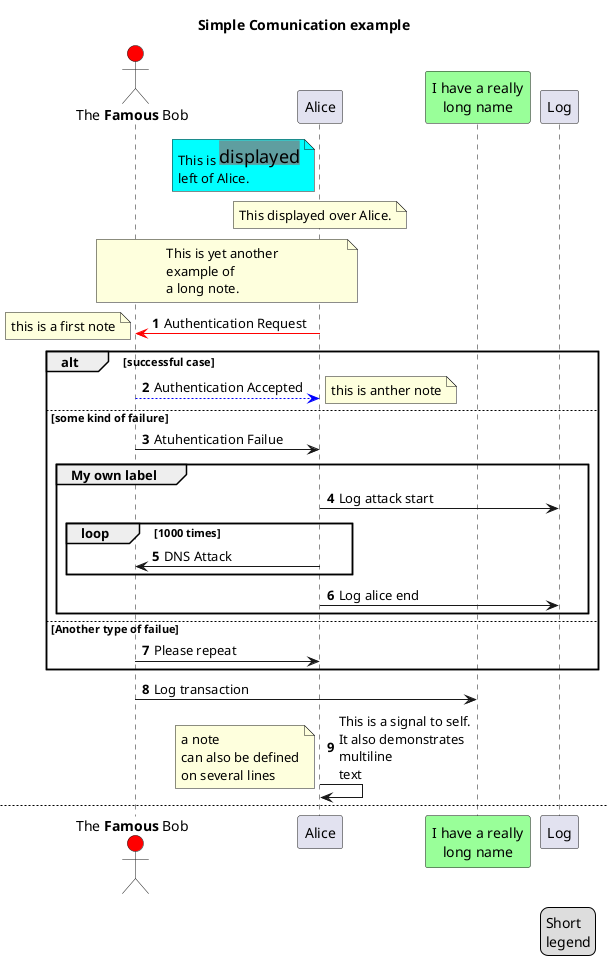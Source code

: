 @startuml Sequence
actor "The <b>Famous</b> Bob" as Bob #red

' The only defference between actor
' and participant is the drawing
participant Alice
note left of Alice #aqua
    This is <back:cadetblue><size:18>displayed</size></back>
    left of Alice.
end note
note over Alice: This displayed over Alice.
note over Bob, Alice
    This is yet another
    example of
    a long note.
end note
participant "I have a really\nlong name" as L #99ff99
/' You can also declare:
    participant L as "I have a really\nlong name" #99ff99
'/

title Simple Comunication example

autonumber
Alice -[#red]> Bob: Authentication Request
note left: this is a first note

alt successful case
    Bob -[#0000FF]-> Alice: Authentication Accepted
    note right: this is anther note
else some kind of failure
    Bob -> Alice: Atuhentication Failue
    group My own label
        Alice -> Log : Log attack start
        loop 1000 times
            Alice -> Bob: DNS Attack
        end
        Alice -> Log : Log alice end
    end
else Another type of failue
    Bob -> Alice: Please repeat
end

legend right
    Short
    legend
endlegend

Bob -> L: Log transaction

Alice -> Alice: This is a signal to self.\nIt also demonstrates\nmultiline \ntext
note left
    a note
    can also be defined
    on several lines
end note

newpage

autonumber 0 "<b>(<u>##</u>)"
Bob -> Alice
Bob ->> Alice
Bob -\ Alice
Bob \\- Alice
Bob //-- Alice

autonumber 40 10 "<font color=red>Message 0  "
Bob ->o Alice
Bob o\\-- Alice

autonumber "<b>[000]"
Bob <-> Alice
Bob <<-\\o Alice
@enduml
